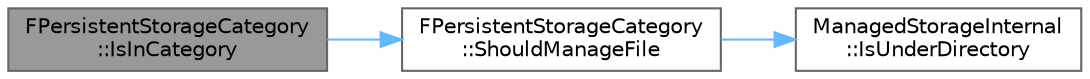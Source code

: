 digraph "FPersistentStorageCategory::IsInCategory"
{
 // INTERACTIVE_SVG=YES
 // LATEX_PDF_SIZE
  bgcolor="transparent";
  edge [fontname=Helvetica,fontsize=10,labelfontname=Helvetica,labelfontsize=10];
  node [fontname=Helvetica,fontsize=10,shape=box,height=0.2,width=0.4];
  rankdir="LR";
  Node1 [id="Node000001",label="FPersistentStorageCategory\l::IsInCategory",height=0.2,width=0.4,color="gray40", fillcolor="grey60", style="filled", fontcolor="black",tooltip=" "];
  Node1 -> Node2 [id="edge1_Node000001_Node000002",color="steelblue1",style="solid",tooltip=" "];
  Node2 [id="Node000002",label="FPersistentStorageCategory\l::ShouldManageFile",height=0.2,width=0.4,color="grey40", fillcolor="white", style="filled",URL="$de/d98/structFPersistentStorageCategory.html#ad7caff2b9a655737b5a00e5c43a8d9fe",tooltip=" "];
  Node2 -> Node3 [id="edge2_Node000002_Node000003",color="steelblue1",style="solid",tooltip=" "];
  Node3 [id="Node000003",label="ManagedStorageInternal\l::IsUnderDirectory",height=0.2,width=0.4,color="grey40", fillcolor="white", style="filled",URL="$d2/d56/namespaceManagedStorageInternal.html#a8256ce2820dc6dc35808ab481b106216",tooltip=" "];
}
